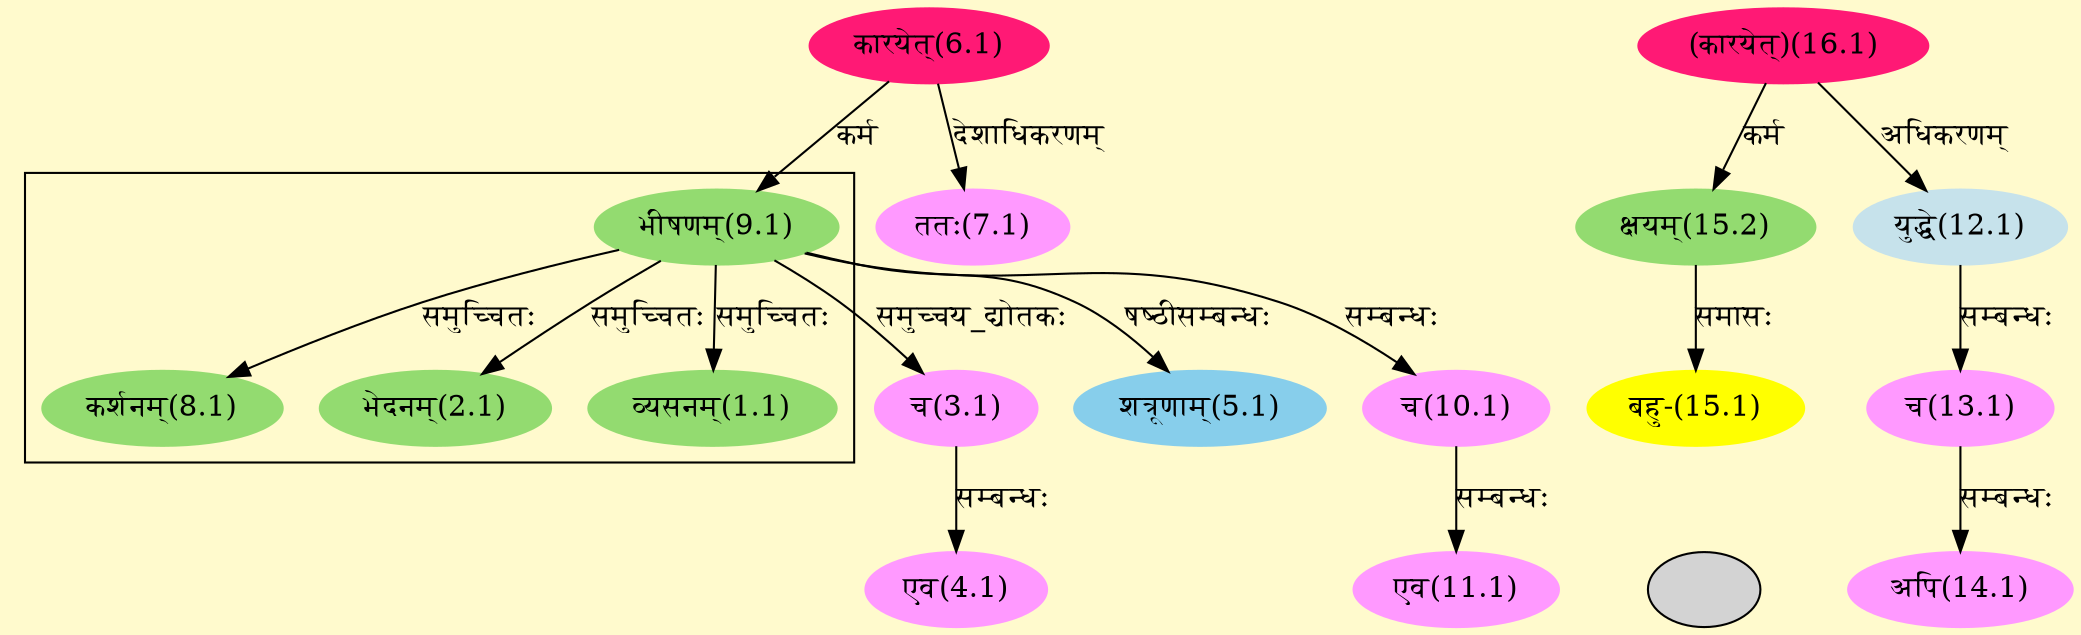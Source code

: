 digraph G{
rankdir=BT;
 compound=true;
 bgcolor="lemonchiffon1";

subgraph cluster_1{
Node1_1 [style=filled, color="#93DB70" label = "व्यसनम्(1.1)"]
Node9_1 [style=filled, color="#93DB70" label = "भीषणम्(9.1)"]
Node2_1 [style=filled, color="#93DB70" label = "भेदनम्(2.1)"]
Node8_1 [style=filled, color="#93DB70" label = "कर्शनम्(8.1)"]

}
Node3_1 [style=filled, color="#FF99FF" label = "च(3.1)"]
Node9_1 [style=filled, color="#93DB70" label = "भीषणम्(9.1)"]
Node4_1 [style=filled, color="#FF99FF" label = "एव(4.1)"]
Node5_1 [style=filled, color="#87CEEB" label = "शत्रूणाम्(5.1)"]
Node6_1 [style=filled, color="#FF1975" label = "कारयेत्(6.1)"]
Node0 [style=filled, color="" label = ""]
Node7_1 [style=filled, color="#FF99FF" label = "ततः(7.1)"]
Node10_1 [style=filled, color="#FF99FF" label = "च(10.1)"]
Node11_1 [style=filled, color="#FF99FF" label = "एव(11.1)"]
Node12_1 [style=filled, color="#C6E2EB" label = "युद्धे(12.1)"]
Node16_1 [style=filled, color="#FF1975" label = "(कारयेत्)(16.1)"]
Node13_1 [style=filled, color="#FF99FF" label = "च(13.1)"]
Node14_1 [style=filled, color="#FF99FF" label = "अपि(14.1)"]
Node15_1 [style=filled, color="#FFFF00" label = "बहु-(15.1)"]
Node15_2 [style=filled, color="#93DB70" label = "क्षयम्(15.2)"]
/* Start of Relations section */

Node1_1 -> Node9_1 [  label="समुच्चितः"  dir="back" ]
Node2_1 -> Node9_1 [  label="समुच्चितः"  dir="back" ]
Node3_1 -> Node9_1 [  label="समुच्चय_द्योतकः"  dir="back" ]
Node4_1 -> Node3_1 [  label="सम्बन्धः"  dir="back" ]
Node5_1 -> Node9_1 [  label="षष्ठीसम्बन्धः"  dir="back" ]
Node7_1 -> Node6_1 [  label="देशाधिकरणम्"  dir="back" ]
Node8_1 -> Node9_1 [  label="समुच्चितः"  dir="back" ]
Node9_1 -> Node6_1 [  label="कर्म"  dir="back" ]
Node10_1 -> Node9_1 [  label="सम्बन्धः"  dir="back" ]
Node11_1 -> Node10_1 [  label="सम्बन्धः"  dir="back" ]
Node12_1 -> Node16_1 [  label="अधिकरणम्"  dir="back" ]
Node13_1 -> Node12_1 [  label="सम्बन्धः"  dir="back" ]
Node14_1 -> Node13_1 [  label="सम्बन्धः"  dir="back" ]
Node15_1 -> Node15_2 [  label="समासः"  dir="back" ]
Node15_2 -> Node16_1 [  label="कर्म"  dir="back" ]
}
